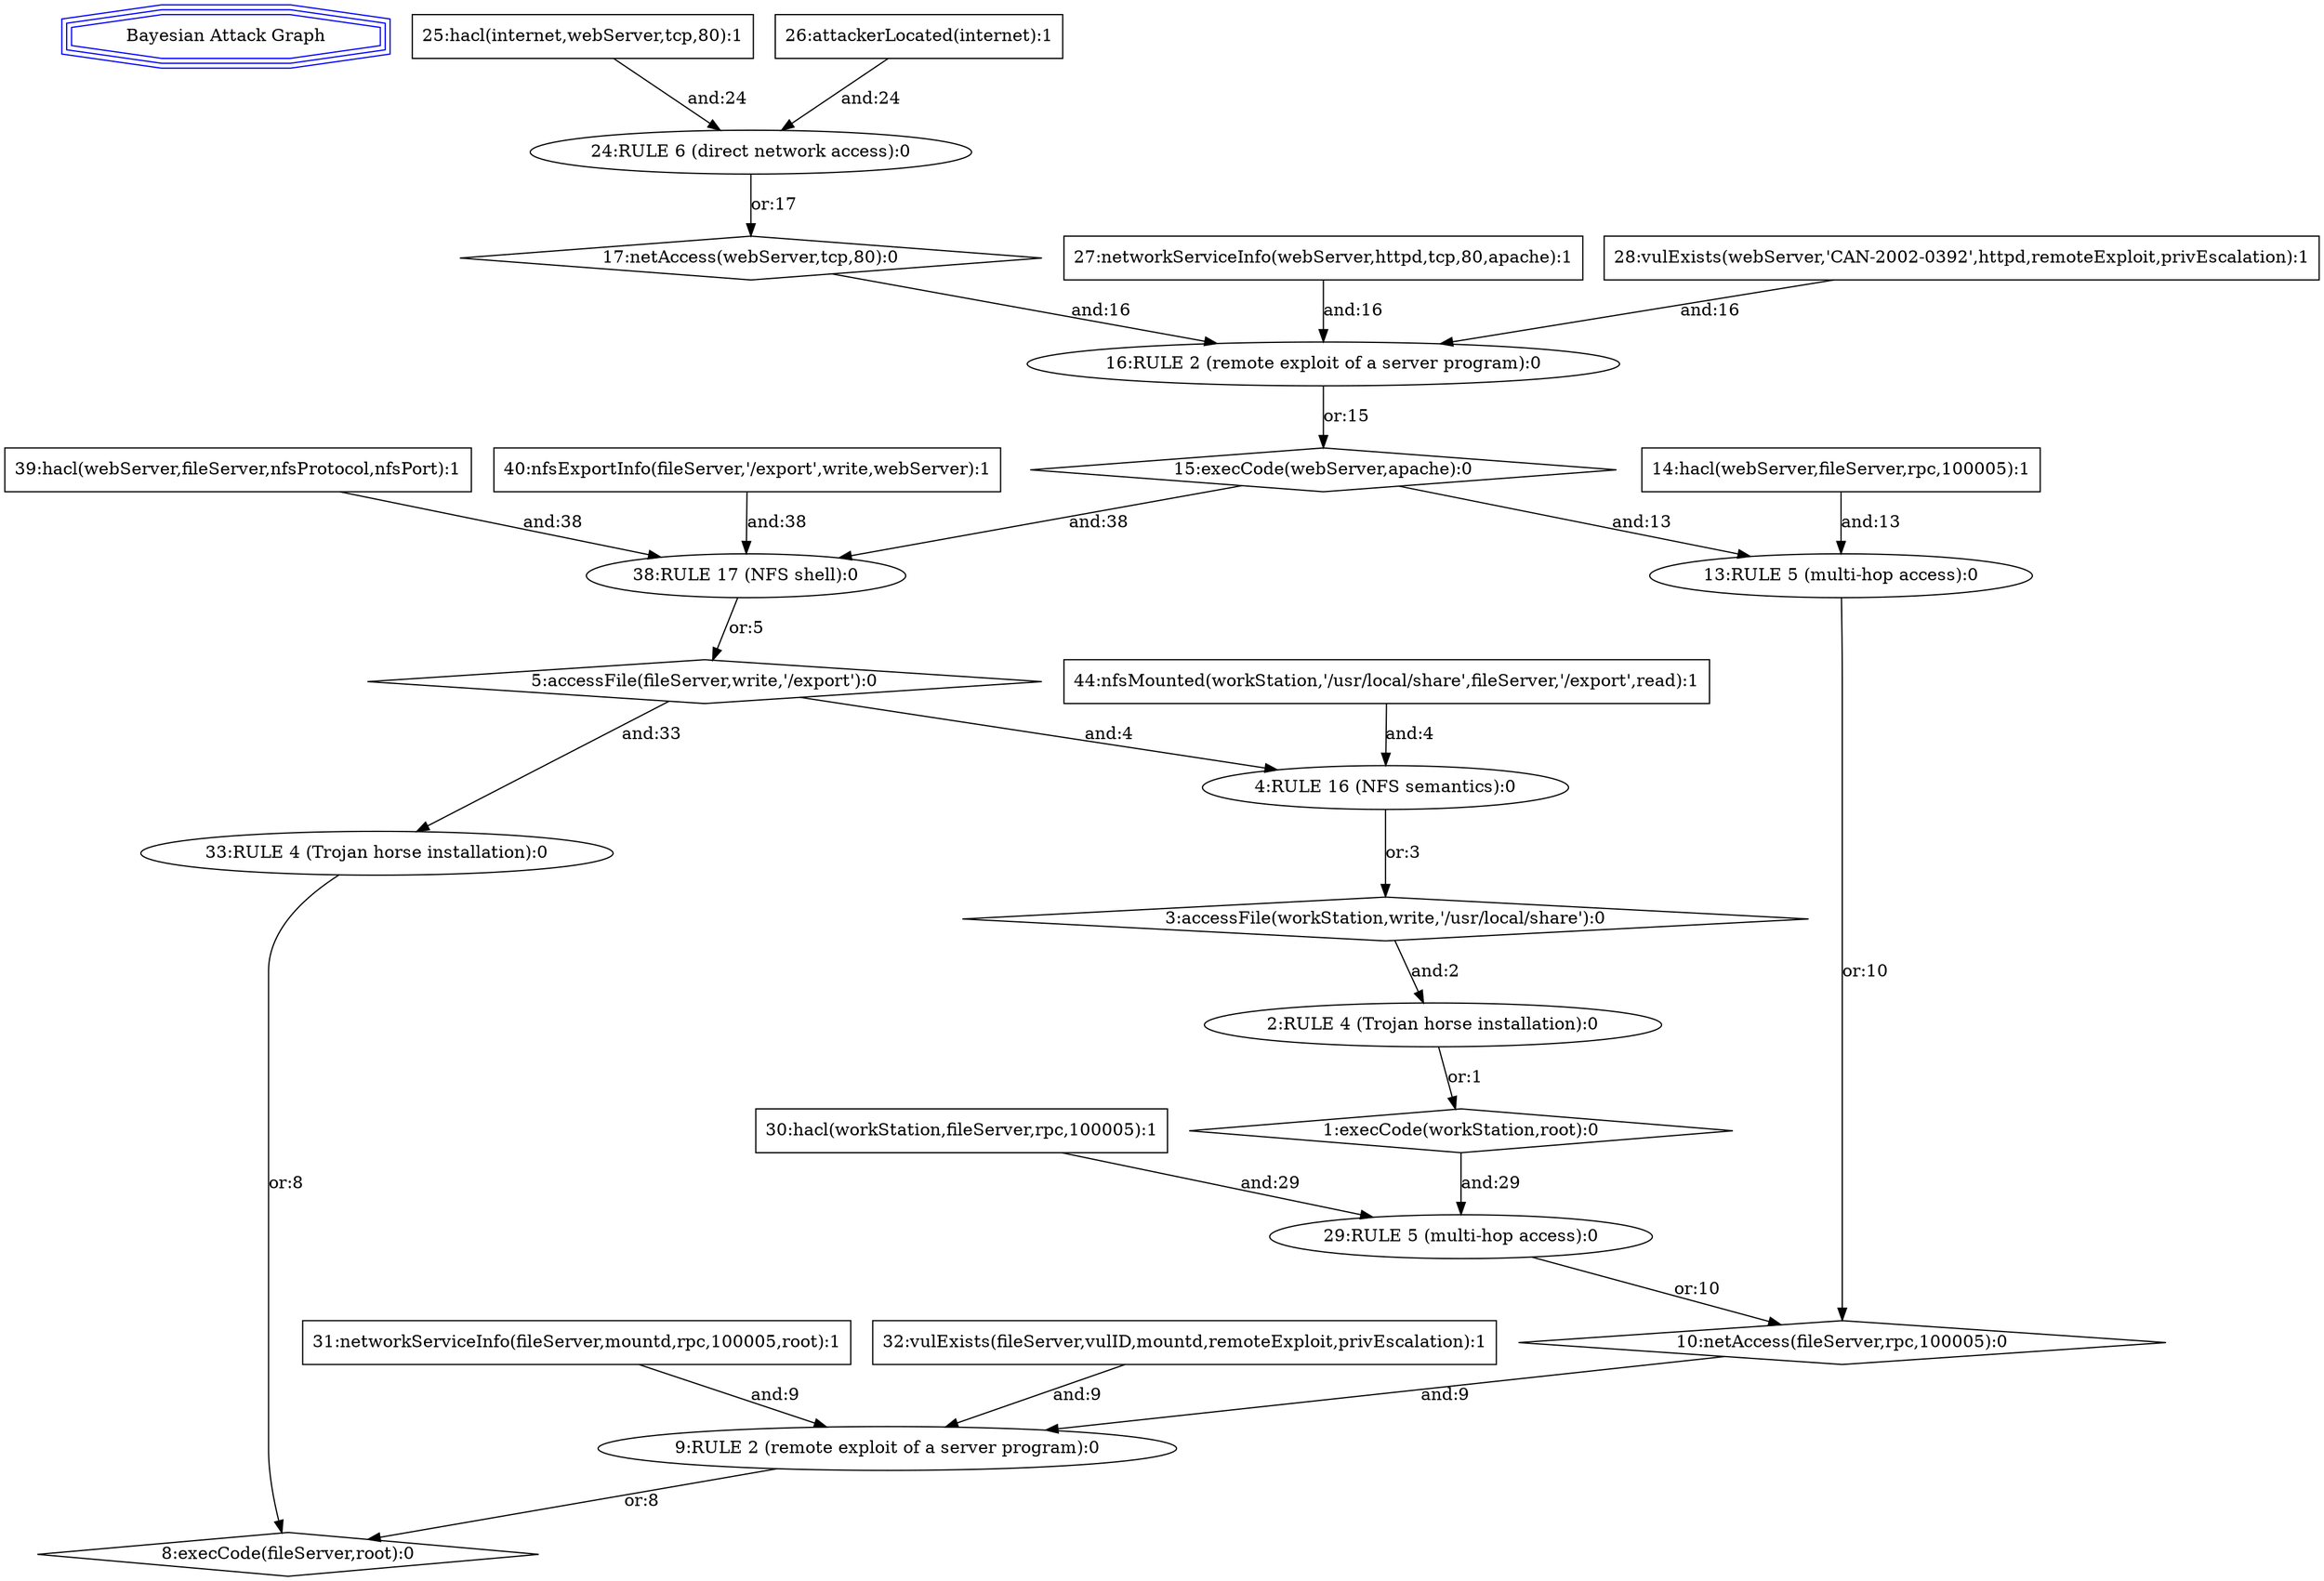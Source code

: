 // This is a attack_graph.
digraph "Bayesian Attack Graph" {
	"Bayesian Attack Graph" [label="Bayesian Attack Graph" color=blue shape=tripleoctagon]
	1 [label="1:execCode(workStation,root):0" shape=diamond]
	2 [label="2:RULE 4 (Trojan horse installation):0" shape=ellipse]
	3 [label="3:accessFile(workStation,write,'/usr/local/share'):0" shape=diamond]
	4 [label="4:RULE 16 (NFS semantics):0" shape=ellipse]
	5 [label="5:accessFile(fileServer,write,'/export'):0" shape=diamond]
	8 [label="8:execCode(fileServer,root):0" shape=diamond]
	9 [label="9:RULE 2 (remote exploit of a server program):0" shape=ellipse]
	10 [label="10:netAccess(fileServer,rpc,100005):0" shape=diamond]
	13 [label="13:RULE 5 (multi-hop access):0" shape=ellipse]
	14 [label="14:hacl(webServer,fileServer,rpc,100005):1" shape=box]
	15 [label="15:execCode(webServer,apache):0" shape=diamond]
	16 [label="16:RULE 2 (remote exploit of a server program):0" shape=ellipse]
	17 [label="17:netAccess(webServer,tcp,80):0" shape=diamond]
	24 [label="24:RULE 6 (direct network access):0" shape=ellipse]
	25 [label="25:hacl(internet,webServer,tcp,80):1" shape=box]
	26 [label="26:attackerLocated(internet):1" shape=box]
	27 [label="27:networkServiceInfo(webServer,httpd,tcp,80,apache):1" shape=box]
	28 [label="28:vulExists(webServer,'CAN-2002-0392',httpd,remoteExploit,privEscalation):1" shape=box]
	29 [label="29:RULE 5 (multi-hop access):0" shape=ellipse]
	30 [label="30:hacl(workStation,fileServer,rpc,100005):1" shape=box]
	31 [label="31:networkServiceInfo(fileServer,mountd,rpc,100005,root):1" shape=box]
	32 [label="32:vulExists(fileServer,vulID,mountd,remoteExploit,privEscalation):1" shape=box]
	33 [label="33:RULE 4 (Trojan horse installation):0" shape=ellipse]
	38 [label="38:RULE 17 (NFS shell):0" shape=ellipse]
	39 [label="39:hacl(webServer,fileServer,nfsProtocol,nfsPort):1" shape=box]
	40 [label="40:nfsExportInfo(fileServer,'/export',write,webServer):1" shape=box]
	44 [label="44:nfsMounted(workStation,'/usr/local/share',fileServer,'/export',read):1" shape=box]
	14 -> 13 [label="and:13"]
	25 -> 24 [label="and:24"]
	26 -> 24 [label="and:24"]
	24 -> 17 [label="or:17"]
	17 -> 16 [label="and:16"]
	27 -> 16 [label="and:16"]
	28 -> 16 [label="and:16"]
	16 -> 15 [label="or:15"]
	15 -> 13 [label="and:13"]
	13 -> 10 [label="or:10"]
	30 -> 29 [label="and:29"]
	1 -> 29 [label="and:29"]
	29 -> 10 [label="or:10"]
	10 -> 9 [label="and:9"]
	31 -> 9 [label="and:9"]
	32 -> 9 [label="and:9"]
	9 -> 8 [label="or:8"]
	5 -> 33 [label="and:33"]
	33 -> 8 [label="or:8"]
	39 -> 38 [label="and:38"]
	40 -> 38 [label="and:38"]
	15 -> 38 [label="and:38"]
	38 -> 5 [label="or:5"]
	5 -> 4 [label="and:4"]
	44 -> 4 [label="and:4"]
	4 -> 3 [label="or:3"]
	3 -> 2 [label="and:2"]
	2 -> 1 [label="or:1"]
}
